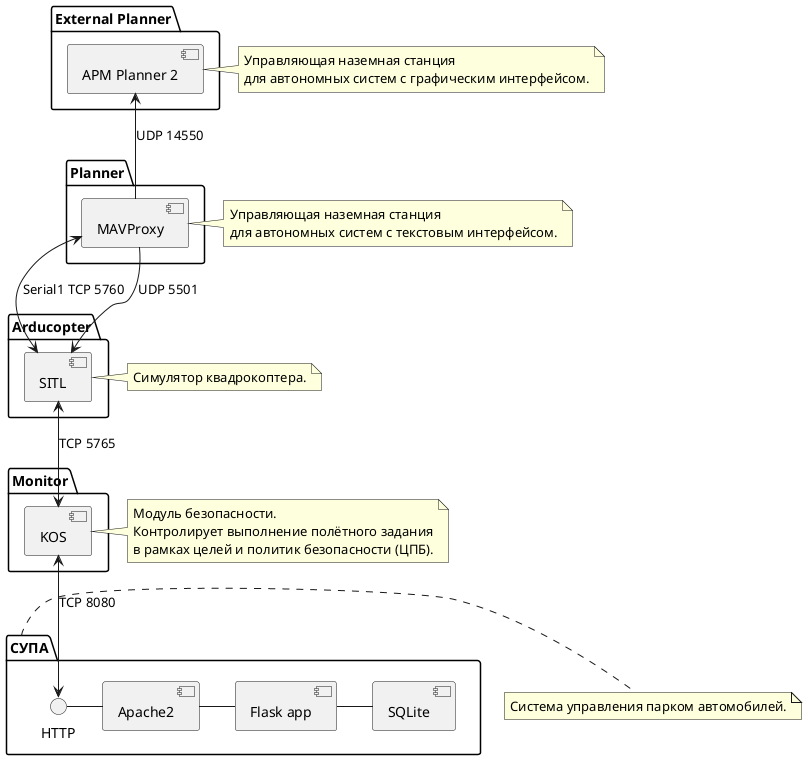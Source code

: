 @startuml scheme5

package "СУПА" {
    HTTP - [Apache2]
    [Apache2] - [Flask app]
    [Flask app] - [SQLite]
}

package "Arducopter" {
    [SITL]
}

package "Planner" {
    [MAVProxy]
}

package "Monitor" {
    [KOS]
}

package "External Planner" {
    [APM Planner 2]
}

[KOS] <--> HTTP : TCP 8080
[SITL] <--> [KOS] : TCP 5765
[MAVProxy] <--> [SITL] : Serial1 TCP 5760
[MAVProxy] --> [SITL] : UDP 5501
[APM Planner 2] <-- [MAVProxy] : UDP 14550

note right of [KOS]
    Модуль безопасности.
    Контролирует выполнение полётного задания
    в рамках целей и политик безопасности (ЦПБ).
end note

note right of [SITL]
    Симулятор квадрокоптера.
end note

note right of СУПА
    Система управления парком автомобилей.
end note

note right of [MAVProxy]
    Управляющая наземная станция 
    для автономных систем с текстовым интерфейсом.
end note

note right of [APM Planner 2]
    Управляющая наземная станция 
    для автономных систем с графическим интерфейсом.
end note

@enduml